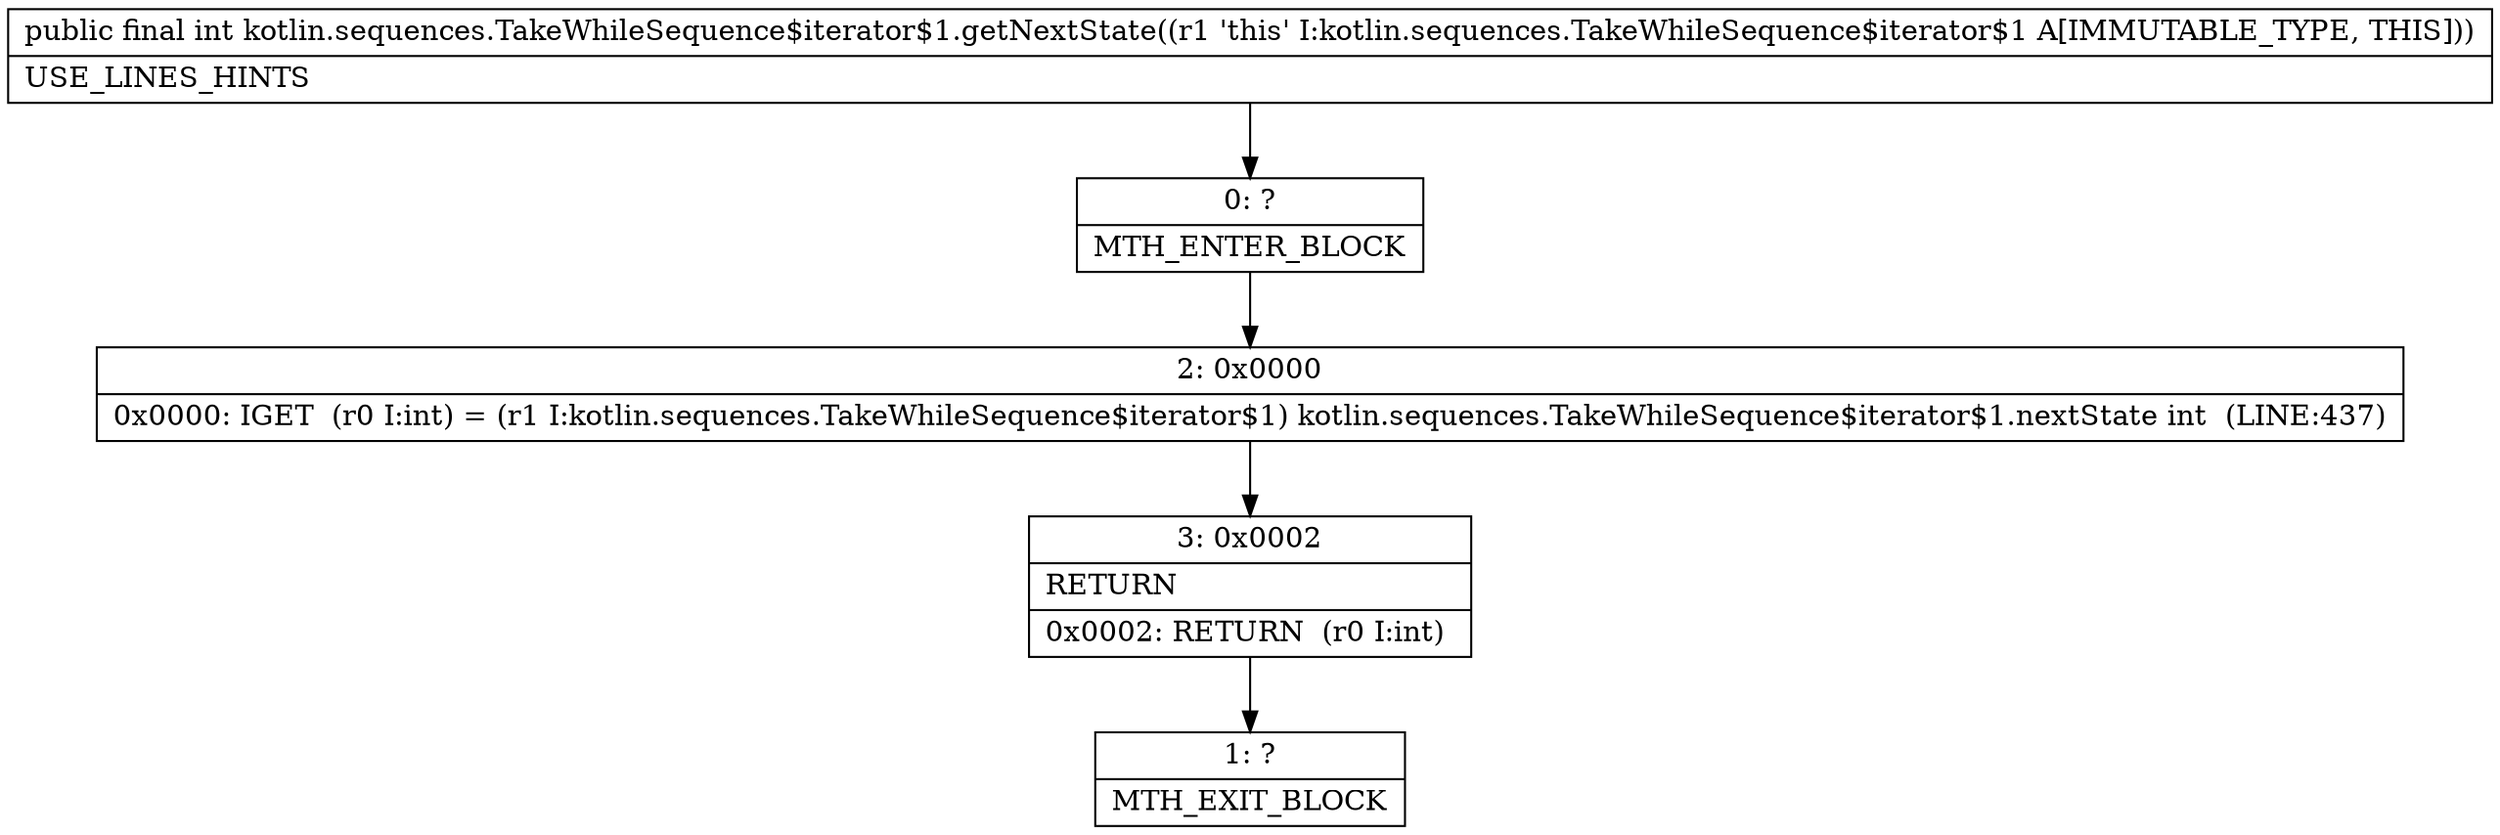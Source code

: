 digraph "CFG forkotlin.sequences.TakeWhileSequence$iterator$1.getNextState()I" {
Node_0 [shape=record,label="{0\:\ ?|MTH_ENTER_BLOCK\l}"];
Node_2 [shape=record,label="{2\:\ 0x0000|0x0000: IGET  (r0 I:int) = (r1 I:kotlin.sequences.TakeWhileSequence$iterator$1) kotlin.sequences.TakeWhileSequence$iterator$1.nextState int  (LINE:437)\l}"];
Node_3 [shape=record,label="{3\:\ 0x0002|RETURN\l|0x0002: RETURN  (r0 I:int) \l}"];
Node_1 [shape=record,label="{1\:\ ?|MTH_EXIT_BLOCK\l}"];
MethodNode[shape=record,label="{public final int kotlin.sequences.TakeWhileSequence$iterator$1.getNextState((r1 'this' I:kotlin.sequences.TakeWhileSequence$iterator$1 A[IMMUTABLE_TYPE, THIS]))  | USE_LINES_HINTS\l}"];
MethodNode -> Node_0;Node_0 -> Node_2;
Node_2 -> Node_3;
Node_3 -> Node_1;
}

